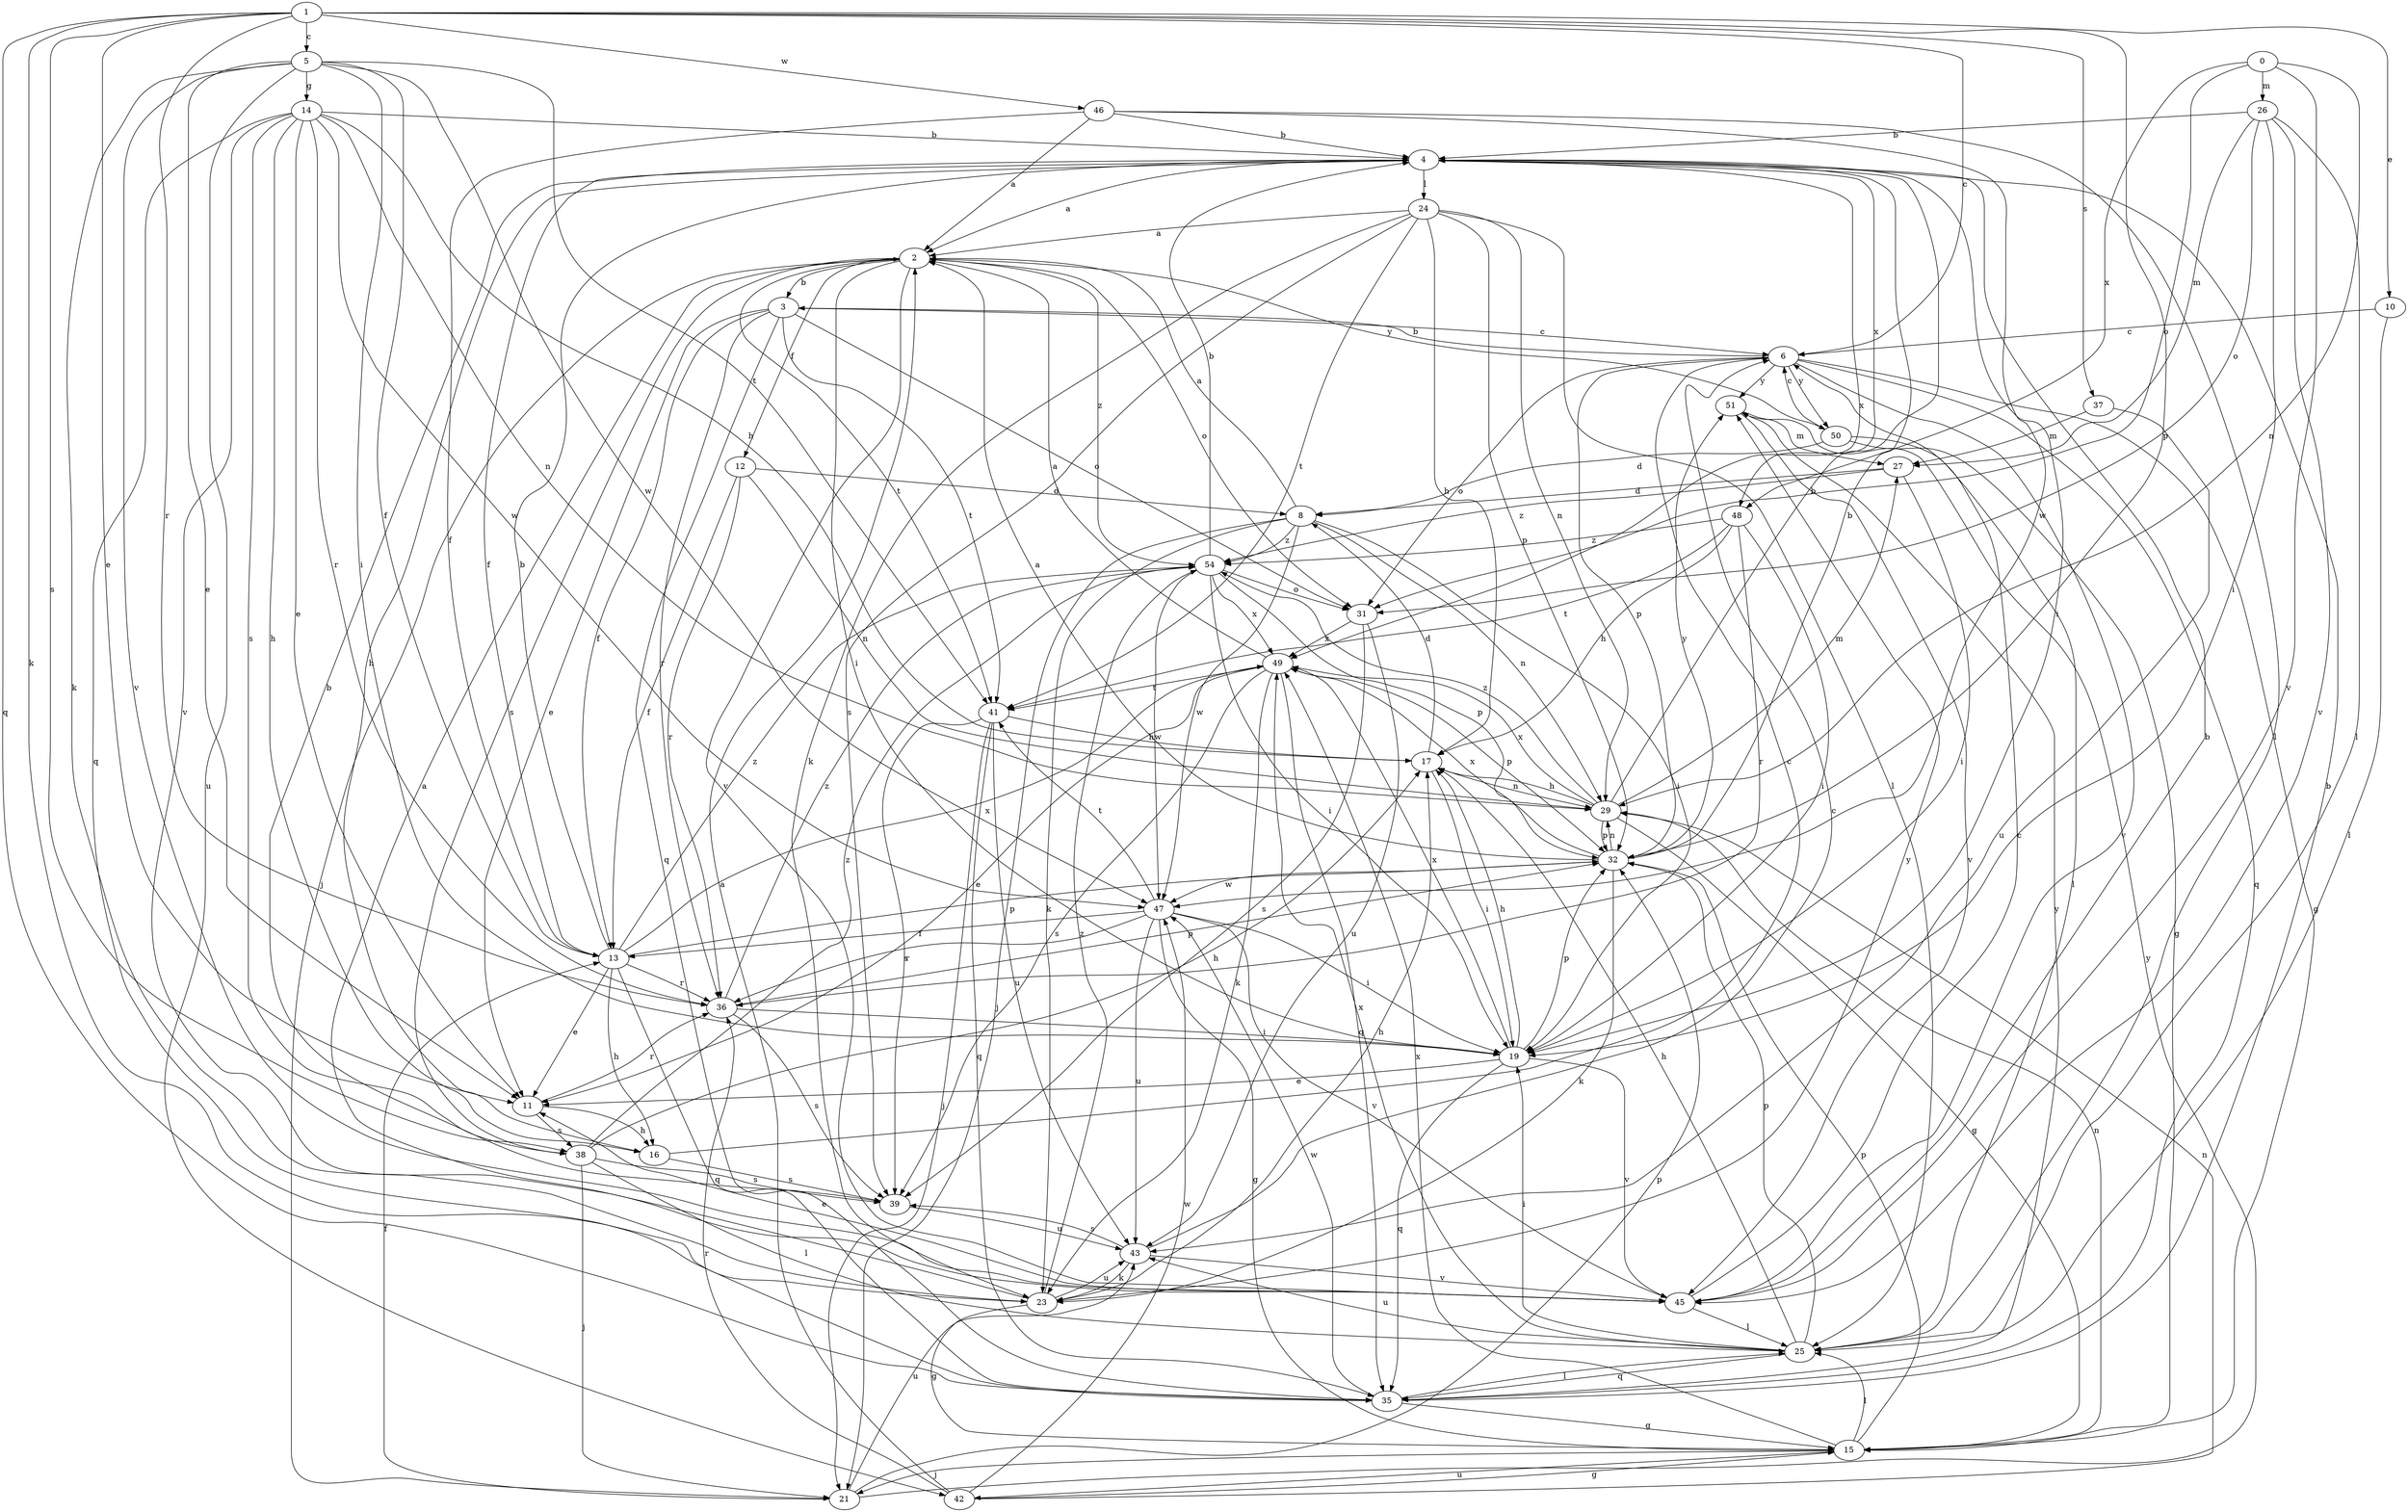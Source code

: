 strict digraph  {
0;
1;
2;
3;
4;
5;
6;
8;
10;
11;
12;
13;
14;
15;
16;
17;
19;
21;
23;
24;
25;
26;
27;
29;
31;
32;
35;
36;
37;
38;
39;
41;
42;
43;
45;
46;
47;
48;
49;
50;
51;
54;
0 -> 26  [label=m];
0 -> 29  [label=n];
0 -> 31  [label=o];
0 -> 45  [label=v];
0 -> 48  [label=x];
1 -> 5  [label=c];
1 -> 6  [label=c];
1 -> 10  [label=e];
1 -> 11  [label=e];
1 -> 23  [label=k];
1 -> 32  [label=p];
1 -> 35  [label=q];
1 -> 36  [label=r];
1 -> 37  [label=s];
1 -> 38  [label=s];
1 -> 46  [label=w];
2 -> 3  [label=b];
2 -> 12  [label=f];
2 -> 19  [label=i];
2 -> 21  [label=j];
2 -> 31  [label=o];
2 -> 38  [label=s];
2 -> 41  [label=t];
2 -> 45  [label=v];
2 -> 50  [label=y];
2 -> 54  [label=z];
3 -> 6  [label=c];
3 -> 11  [label=e];
3 -> 13  [label=f];
3 -> 31  [label=o];
3 -> 35  [label=q];
3 -> 36  [label=r];
3 -> 41  [label=t];
4 -> 2  [label=a];
4 -> 13  [label=f];
4 -> 16  [label=h];
4 -> 19  [label=i];
4 -> 24  [label=l];
4 -> 48  [label=x];
4 -> 49  [label=x];
5 -> 11  [label=e];
5 -> 13  [label=f];
5 -> 14  [label=g];
5 -> 19  [label=i];
5 -> 23  [label=k];
5 -> 41  [label=t];
5 -> 42  [label=u];
5 -> 45  [label=v];
5 -> 47  [label=w];
6 -> 3  [label=b];
6 -> 15  [label=g];
6 -> 31  [label=o];
6 -> 32  [label=p];
6 -> 35  [label=q];
6 -> 45  [label=v];
6 -> 50  [label=y];
6 -> 51  [label=y];
8 -> 2  [label=a];
8 -> 19  [label=i];
8 -> 21  [label=j];
8 -> 23  [label=k];
8 -> 29  [label=n];
8 -> 47  [label=w];
8 -> 54  [label=z];
10 -> 6  [label=c];
10 -> 25  [label=l];
11 -> 16  [label=h];
11 -> 36  [label=r];
11 -> 38  [label=s];
12 -> 8  [label=d];
12 -> 13  [label=f];
12 -> 29  [label=n];
12 -> 36  [label=r];
13 -> 4  [label=b];
13 -> 11  [label=e];
13 -> 16  [label=h];
13 -> 32  [label=p];
13 -> 35  [label=q];
13 -> 36  [label=r];
13 -> 49  [label=x];
13 -> 54  [label=z];
14 -> 4  [label=b];
14 -> 11  [label=e];
14 -> 16  [label=h];
14 -> 17  [label=h];
14 -> 29  [label=n];
14 -> 35  [label=q];
14 -> 36  [label=r];
14 -> 38  [label=s];
14 -> 45  [label=v];
14 -> 47  [label=w];
15 -> 21  [label=j];
15 -> 25  [label=l];
15 -> 29  [label=n];
15 -> 32  [label=p];
15 -> 42  [label=u];
15 -> 49  [label=x];
16 -> 6  [label=c];
16 -> 39  [label=s];
17 -> 8  [label=d];
17 -> 19  [label=i];
17 -> 29  [label=n];
19 -> 11  [label=e];
19 -> 17  [label=h];
19 -> 32  [label=p];
19 -> 35  [label=q];
19 -> 45  [label=v];
19 -> 49  [label=x];
21 -> 13  [label=f];
21 -> 32  [label=p];
21 -> 43  [label=u];
21 -> 51  [label=y];
23 -> 2  [label=a];
23 -> 15  [label=g];
23 -> 17  [label=h];
23 -> 43  [label=u];
23 -> 51  [label=y];
23 -> 54  [label=z];
24 -> 2  [label=a];
24 -> 17  [label=h];
24 -> 23  [label=k];
24 -> 25  [label=l];
24 -> 29  [label=n];
24 -> 32  [label=p];
24 -> 39  [label=s];
24 -> 41  [label=t];
25 -> 17  [label=h];
25 -> 19  [label=i];
25 -> 32  [label=p];
25 -> 35  [label=q];
25 -> 43  [label=u];
25 -> 49  [label=x];
26 -> 4  [label=b];
26 -> 19  [label=i];
26 -> 25  [label=l];
26 -> 27  [label=m];
26 -> 31  [label=o];
26 -> 45  [label=v];
27 -> 8  [label=d];
27 -> 19  [label=i];
27 -> 54  [label=z];
29 -> 4  [label=b];
29 -> 15  [label=g];
29 -> 17  [label=h];
29 -> 27  [label=m];
29 -> 32  [label=p];
29 -> 49  [label=x];
29 -> 54  [label=z];
31 -> 39  [label=s];
31 -> 43  [label=u];
31 -> 49  [label=x];
32 -> 2  [label=a];
32 -> 4  [label=b];
32 -> 23  [label=k];
32 -> 29  [label=n];
32 -> 47  [label=w];
32 -> 49  [label=x];
32 -> 51  [label=y];
35 -> 4  [label=b];
35 -> 15  [label=g];
35 -> 25  [label=l];
35 -> 47  [label=w];
35 -> 51  [label=y];
36 -> 19  [label=i];
36 -> 32  [label=p];
36 -> 39  [label=s];
36 -> 54  [label=z];
37 -> 27  [label=m];
37 -> 43  [label=u];
38 -> 17  [label=h];
38 -> 21  [label=j];
38 -> 25  [label=l];
38 -> 39  [label=s];
38 -> 54  [label=z];
39 -> 4  [label=b];
39 -> 43  [label=u];
41 -> 17  [label=h];
41 -> 21  [label=j];
41 -> 35  [label=q];
41 -> 39  [label=s];
41 -> 43  [label=u];
42 -> 2  [label=a];
42 -> 15  [label=g];
42 -> 29  [label=n];
42 -> 36  [label=r];
42 -> 47  [label=w];
43 -> 6  [label=c];
43 -> 23  [label=k];
43 -> 39  [label=s];
43 -> 45  [label=v];
45 -> 4  [label=b];
45 -> 6  [label=c];
45 -> 11  [label=e];
45 -> 25  [label=l];
46 -> 2  [label=a];
46 -> 4  [label=b];
46 -> 13  [label=f];
46 -> 25  [label=l];
46 -> 47  [label=w];
47 -> 13  [label=f];
47 -> 15  [label=g];
47 -> 19  [label=i];
47 -> 36  [label=r];
47 -> 41  [label=t];
47 -> 43  [label=u];
47 -> 45  [label=v];
48 -> 17  [label=h];
48 -> 19  [label=i];
48 -> 36  [label=r];
48 -> 41  [label=t];
48 -> 54  [label=z];
49 -> 2  [label=a];
49 -> 11  [label=e];
49 -> 23  [label=k];
49 -> 32  [label=p];
49 -> 35  [label=q];
49 -> 39  [label=s];
49 -> 41  [label=t];
50 -> 6  [label=c];
50 -> 8  [label=d];
50 -> 15  [label=g];
50 -> 25  [label=l];
51 -> 27  [label=m];
51 -> 45  [label=v];
54 -> 4  [label=b];
54 -> 19  [label=i];
54 -> 31  [label=o];
54 -> 32  [label=p];
54 -> 47  [label=w];
54 -> 49  [label=x];
}
